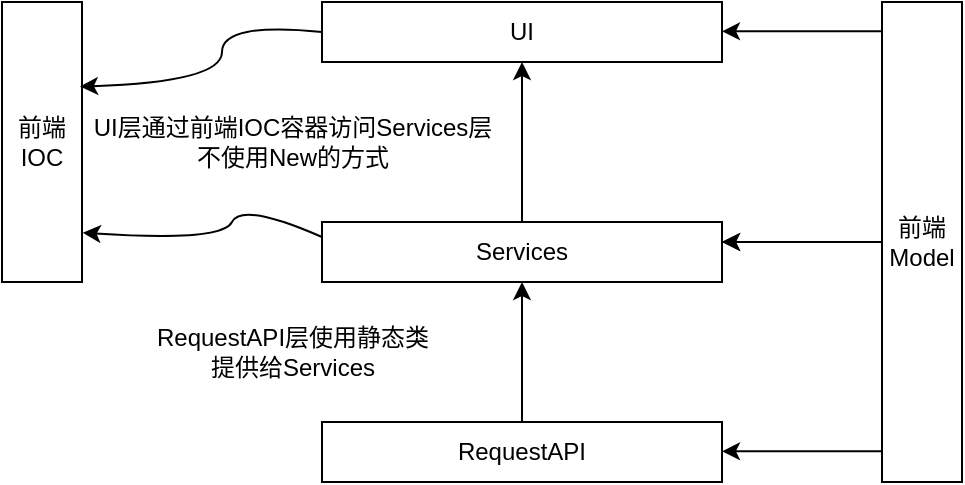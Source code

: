 <mxfile version="12.9.13" type="device"><diagram id="w2y1KCiNP0SnnvU9avPx" name="第 1 页"><mxGraphModel dx="761" dy="815" grid="1" gridSize="10" guides="1" tooltips="1" connect="1" arrows="1" fold="1" page="1" pageScale="1" pageWidth="827" pageHeight="1169" math="0" shadow="0"><root><mxCell id="0"/><mxCell id="1" parent="0"/><mxCell id="0YkPbcnlR1hCBZvebsSG-24" value="" style="group" vertex="1" connectable="0" parent="1"><mxGeometry x="880" y="40" width="480" height="240" as="geometry"/></mxCell><mxCell id="0YkPbcnlR1hCBZvebsSG-2" value="RequestAPI" style="rounded=0;whiteSpace=wrap;html=1;" vertex="1" parent="0YkPbcnlR1hCBZvebsSG-24"><mxGeometry x="160" y="210" width="200" height="30" as="geometry"/></mxCell><mxCell id="0YkPbcnlR1hCBZvebsSG-3" value="Services" style="rounded=0;whiteSpace=wrap;html=1;" vertex="1" parent="0YkPbcnlR1hCBZvebsSG-24"><mxGeometry x="160" y="110" width="200" height="30" as="geometry"/></mxCell><mxCell id="0YkPbcnlR1hCBZvebsSG-8" value="" style="edgeStyle=orthogonalEdgeStyle;rounded=0;orthogonalLoop=1;jettySize=auto;html=1;" edge="1" parent="0YkPbcnlR1hCBZvebsSG-24" source="0YkPbcnlR1hCBZvebsSG-2" target="0YkPbcnlR1hCBZvebsSG-3"><mxGeometry relative="1" as="geometry"/></mxCell><mxCell id="0YkPbcnlR1hCBZvebsSG-4" value="UI" style="rounded=0;whiteSpace=wrap;html=1;" vertex="1" parent="0YkPbcnlR1hCBZvebsSG-24"><mxGeometry x="160" width="200" height="30" as="geometry"/></mxCell><mxCell id="0YkPbcnlR1hCBZvebsSG-9" value="" style="edgeStyle=orthogonalEdgeStyle;rounded=0;orthogonalLoop=1;jettySize=auto;html=1;" edge="1" parent="0YkPbcnlR1hCBZvebsSG-24" source="0YkPbcnlR1hCBZvebsSG-3" target="0YkPbcnlR1hCBZvebsSG-4"><mxGeometry relative="1" as="geometry"/></mxCell><mxCell id="0YkPbcnlR1hCBZvebsSG-10" value="前端&lt;br&gt;IOC" style="rounded=0;whiteSpace=wrap;html=1;" vertex="1" parent="0YkPbcnlR1hCBZvebsSG-24"><mxGeometry width="40" height="140" as="geometry"/></mxCell><mxCell id="0YkPbcnlR1hCBZvebsSG-11" value="" style="curved=1;endArrow=classic;html=1;entryX=0.975;entryY=0.302;entryDx=0;entryDy=0;exitX=0;exitY=0.5;exitDx=0;exitDy=0;entryPerimeter=0;" edge="1" parent="0YkPbcnlR1hCBZvebsSG-24" source="0YkPbcnlR1hCBZvebsSG-4" target="0YkPbcnlR1hCBZvebsSG-10"><mxGeometry width="50" height="50" relative="1" as="geometry"><mxPoint x="130" as="sourcePoint"/><mxPoint x="80" y="50" as="targetPoint"/><Array as="points"><mxPoint x="110" y="10"/><mxPoint x="110" y="40"/></Array></mxGeometry></mxCell><mxCell id="0YkPbcnlR1hCBZvebsSG-12" value="" style="curved=1;endArrow=classic;html=1;entryX=1.009;entryY=0.824;entryDx=0;entryDy=0;exitX=0;exitY=0.25;exitDx=0;exitDy=0;entryPerimeter=0;" edge="1" parent="0YkPbcnlR1hCBZvebsSG-24" source="0YkPbcnlR1hCBZvebsSG-3" target="0YkPbcnlR1hCBZvebsSG-10"><mxGeometry width="50" height="50" relative="1" as="geometry"><mxPoint x="160" y="95" as="sourcePoint"/><mxPoint x="80" y="130" as="targetPoint"/><Array as="points"><mxPoint x="120" y="100"/><mxPoint x="110" y="120"/></Array></mxGeometry></mxCell><mxCell id="0YkPbcnlR1hCBZvebsSG-13" value="UI层通过前端IOC容器访问Services层&lt;br&gt;不使用New的方式" style="text;html=1;align=center;verticalAlign=middle;resizable=0;points=[];autosize=1;" vertex="1" parent="0YkPbcnlR1hCBZvebsSG-24"><mxGeometry x="40" y="55" width="210" height="30" as="geometry"/></mxCell><mxCell id="0YkPbcnlR1hCBZvebsSG-22" value="" style="group" vertex="1" connectable="0" parent="0YkPbcnlR1hCBZvebsSG-24"><mxGeometry x="360" width="120" height="240" as="geometry"/></mxCell><mxCell id="0YkPbcnlR1hCBZvebsSG-16" value="" style="edgeStyle=orthogonalEdgeStyle;rounded=0;orthogonalLoop=1;jettySize=auto;html=1;" edge="1" parent="0YkPbcnlR1hCBZvebsSG-22" source="0YkPbcnlR1hCBZvebsSG-14"><mxGeometry relative="1" as="geometry"><mxPoint y="120" as="targetPoint"/></mxGeometry></mxCell><mxCell id="0YkPbcnlR1hCBZvebsSG-18" value="" style="edgeStyle=orthogonalEdgeStyle;rounded=0;orthogonalLoop=1;jettySize=auto;html=1;" edge="1" parent="0YkPbcnlR1hCBZvebsSG-22" source="0YkPbcnlR1hCBZvebsSG-14"><mxGeometry relative="1" as="geometry"><mxPoint y="120" as="targetPoint"/></mxGeometry></mxCell><mxCell id="0YkPbcnlR1hCBZvebsSG-14" value="前端Model" style="rounded=0;whiteSpace=wrap;html=1;" vertex="1" parent="0YkPbcnlR1hCBZvebsSG-22"><mxGeometry x="80" width="40" height="240" as="geometry"/></mxCell><mxCell id="0YkPbcnlR1hCBZvebsSG-19" value="" style="edgeStyle=orthogonalEdgeStyle;rounded=0;orthogonalLoop=1;jettySize=auto;html=1;" edge="1" parent="0YkPbcnlR1hCBZvebsSG-22"><mxGeometry relative="1" as="geometry"><mxPoint x="80" y="224.66" as="sourcePoint"/><mxPoint y="224.66" as="targetPoint"/></mxGeometry></mxCell><mxCell id="0YkPbcnlR1hCBZvebsSG-20" value="" style="edgeStyle=orthogonalEdgeStyle;rounded=0;orthogonalLoop=1;jettySize=auto;html=1;" edge="1" parent="0YkPbcnlR1hCBZvebsSG-22"><mxGeometry relative="1" as="geometry"><mxPoint x="80" y="14.66" as="sourcePoint"/><mxPoint y="14.66" as="targetPoint"/></mxGeometry></mxCell><mxCell id="0YkPbcnlR1hCBZvebsSG-23" value="RequestAPI层使用静态类&lt;br&gt;提供给Services" style="text;html=1;align=center;verticalAlign=middle;resizable=0;points=[];autosize=1;" vertex="1" parent="0YkPbcnlR1hCBZvebsSG-24"><mxGeometry x="70" y="160" width="150" height="30" as="geometry"/></mxCell></root></mxGraphModel></diagram></mxfile>
